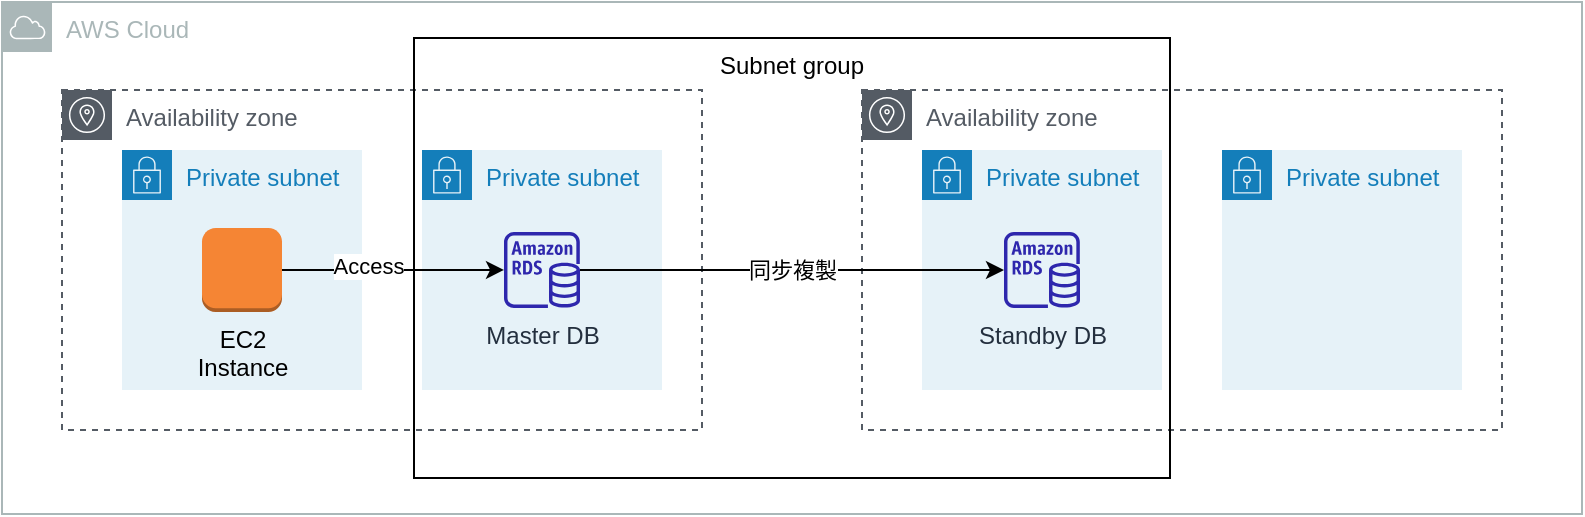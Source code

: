 <mxfile version="20.2.3" type="device"><diagram id="Ht1M8jgEwFfnCIfOTk4-" name="Page-1"><mxGraphModel dx="3025" dy="408" grid="1" gridSize="10" guides="1" tooltips="1" connect="1" arrows="1" fold="1" page="1" pageScale="1" pageWidth="1169" pageHeight="827" math="0" shadow="0"><root><mxCell id="0"/><mxCell id="1" parent="0"/><mxCell id="8ysWeNET_NXavgE0nrx6-3" value="Availability zone" style="sketch=0;outlineConnect=0;gradientColor=none;html=1;whiteSpace=wrap;fontSize=12;fontStyle=0;shape=mxgraph.aws4.group;grIcon=mxgraph.aws4.group_availability_zone;strokeColor=#545B64;fillColor=none;verticalAlign=top;align=left;spacingLeft=30;fontColor=#545B64;dashed=1;" parent="1" vertex="1"><mxGeometry x="-2290" y="76" width="320" height="170" as="geometry"/></mxCell><mxCell id="EOo4dVmR3muwqkYo-YJj-10" value="Availability zone" style="sketch=0;outlineConnect=0;gradientColor=none;html=1;whiteSpace=wrap;fontSize=12;fontStyle=0;shape=mxgraph.aws4.group;grIcon=mxgraph.aws4.group_availability_zone;strokeColor=#545B64;fillColor=none;verticalAlign=top;align=left;spacingLeft=30;fontColor=#545B64;dashed=1;" parent="1" vertex="1"><mxGeometry x="-1890" y="76" width="320" height="170" as="geometry"/></mxCell><mxCell id="8ysWeNET_NXavgE0nrx6-1" value="AWS Cloud" style="sketch=0;outlineConnect=0;gradientColor=none;html=1;whiteSpace=wrap;fontSize=12;fontStyle=0;shape=mxgraph.aws4.group;grIcon=mxgraph.aws4.group_aws_cloud;strokeColor=#AAB7B8;fillColor=none;verticalAlign=top;align=left;spacingLeft=30;fontColor=#AAB7B8;dashed=0;" parent="1" vertex="1"><mxGeometry x="-2320" y="32" width="790" height="256" as="geometry"/></mxCell><mxCell id="EOo4dVmR3muwqkYo-YJj-1" value="Private subnet" style="points=[[0,0],[0.25,0],[0.5,0],[0.75,0],[1,0],[1,0.25],[1,0.5],[1,0.75],[1,1],[0.75,1],[0.5,1],[0.25,1],[0,1],[0,0.75],[0,0.5],[0,0.25]];outlineConnect=0;gradientColor=none;html=1;whiteSpace=wrap;fontSize=12;fontStyle=0;container=1;pointerEvents=0;collapsible=0;recursiveResize=0;shape=mxgraph.aws4.group;grIcon=mxgraph.aws4.group_security_group;grStroke=0;strokeColor=#147EBA;fillColor=#E6F2F8;verticalAlign=top;align=left;spacingLeft=30;fontColor=#147EBA;dashed=0;" parent="1" vertex="1"><mxGeometry x="-2260" y="106" width="120" height="120" as="geometry"/></mxCell><mxCell id="8ysWeNET_NXavgE0nrx6-8" value="EC2 &lt;br&gt;Instance" style="outlineConnect=0;dashed=0;verticalLabelPosition=bottom;verticalAlign=top;align=center;html=1;shape=mxgraph.aws3.instance;fillColor=#F58534;gradientColor=none;" parent="EOo4dVmR3muwqkYo-YJj-1" vertex="1"><mxGeometry x="40" y="39" width="40" height="42" as="geometry"/></mxCell><mxCell id="EOo4dVmR3muwqkYo-YJj-3" value="Private subnet" style="points=[[0,0],[0.25,0],[0.5,0],[0.75,0],[1,0],[1,0.25],[1,0.5],[1,0.75],[1,1],[0.75,1],[0.5,1],[0.25,1],[0,1],[0,0.75],[0,0.5],[0,0.25]];outlineConnect=0;gradientColor=none;html=1;whiteSpace=wrap;fontSize=12;fontStyle=0;container=1;pointerEvents=0;collapsible=0;recursiveResize=0;shape=mxgraph.aws4.group;grIcon=mxgraph.aws4.group_security_group;grStroke=0;strokeColor=#147EBA;fillColor=#E6F2F8;verticalAlign=top;align=left;spacingLeft=30;fontColor=#147EBA;dashed=0;" parent="1" vertex="1"><mxGeometry x="-2110" y="106" width="120" height="120" as="geometry"/></mxCell><mxCell id="EOo4dVmR3muwqkYo-YJj-5" value="Master DB" style="sketch=0;outlineConnect=0;fontColor=#232F3E;gradientColor=none;fillColor=#2E27AD;strokeColor=none;dashed=0;verticalLabelPosition=bottom;verticalAlign=top;align=center;html=1;fontSize=12;fontStyle=0;aspect=fixed;pointerEvents=1;shape=mxgraph.aws4.rds_instance;" parent="EOo4dVmR3muwqkYo-YJj-3" vertex="1"><mxGeometry x="41" y="41" width="38" height="38" as="geometry"/></mxCell><mxCell id="EOo4dVmR3muwqkYo-YJj-6" style="edgeStyle=orthogonalEdgeStyle;rounded=0;orthogonalLoop=1;jettySize=auto;html=1;" parent="1" source="8ysWeNET_NXavgE0nrx6-8" target="EOo4dVmR3muwqkYo-YJj-5" edge="1"><mxGeometry relative="1" as="geometry"/></mxCell><mxCell id="EOo4dVmR3muwqkYo-YJj-7" value="Access" style="edgeLabel;html=1;align=center;verticalAlign=middle;resizable=0;points=[];" parent="EOo4dVmR3muwqkYo-YJj-6" vertex="1" connectable="0"><mxGeometry x="-0.273" y="2" relative="1" as="geometry"><mxPoint x="2" as="offset"/></mxGeometry></mxCell><mxCell id="EOo4dVmR3muwqkYo-YJj-8" value="Private subnet" style="points=[[0,0],[0.25,0],[0.5,0],[0.75,0],[1,0],[1,0.25],[1,0.5],[1,0.75],[1,1],[0.75,1],[0.5,1],[0.25,1],[0,1],[0,0.75],[0,0.5],[0,0.25]];outlineConnect=0;gradientColor=none;html=1;whiteSpace=wrap;fontSize=12;fontStyle=0;container=1;pointerEvents=0;collapsible=0;recursiveResize=0;shape=mxgraph.aws4.group;grIcon=mxgraph.aws4.group_security_group;grStroke=0;strokeColor=#147EBA;fillColor=#E6F2F8;verticalAlign=top;align=left;spacingLeft=30;fontColor=#147EBA;dashed=0;" parent="1" vertex="1"><mxGeometry x="-1860" y="106" width="120" height="120" as="geometry"/></mxCell><mxCell id="EOo4dVmR3muwqkYo-YJj-12" value="Standby DB" style="sketch=0;outlineConnect=0;fontColor=#232F3E;gradientColor=none;fillColor=#2E27AD;strokeColor=none;dashed=0;verticalLabelPosition=bottom;verticalAlign=top;align=center;html=1;fontSize=12;fontStyle=0;aspect=fixed;pointerEvents=1;shape=mxgraph.aws4.rds_instance;" parent="EOo4dVmR3muwqkYo-YJj-8" vertex="1"><mxGeometry x="41" y="41" width="38" height="38" as="geometry"/></mxCell><mxCell id="EOo4dVmR3muwqkYo-YJj-11" value="Private subnet" style="points=[[0,0],[0.25,0],[0.5,0],[0.75,0],[1,0],[1,0.25],[1,0.5],[1,0.75],[1,1],[0.75,1],[0.5,1],[0.25,1],[0,1],[0,0.75],[0,0.5],[0,0.25]];outlineConnect=0;gradientColor=none;html=1;whiteSpace=wrap;fontSize=12;fontStyle=0;container=1;pointerEvents=0;collapsible=0;recursiveResize=0;shape=mxgraph.aws4.group;grIcon=mxgraph.aws4.group_security_group;grStroke=0;strokeColor=#147EBA;fillColor=#E6F2F8;verticalAlign=top;align=left;spacingLeft=30;fontColor=#147EBA;dashed=0;" parent="1" vertex="1"><mxGeometry x="-1710" y="106" width="120" height="120" as="geometry"/></mxCell><mxCell id="EOo4dVmR3muwqkYo-YJj-15" value="同步複製" style="edgeStyle=orthogonalEdgeStyle;rounded=0;orthogonalLoop=1;jettySize=auto;html=1;" parent="1" source="EOo4dVmR3muwqkYo-YJj-5" target="EOo4dVmR3muwqkYo-YJj-12" edge="1"><mxGeometry relative="1" as="geometry"/></mxCell><mxCell id="EOo4dVmR3muwqkYo-YJj-16" value="Subnet group" style="rounded=0;whiteSpace=wrap;html=1;fillColor=none;verticalAlign=top;" parent="1" vertex="1"><mxGeometry x="-2114" y="50" width="378" height="220" as="geometry"/></mxCell></root></mxGraphModel></diagram></mxfile>